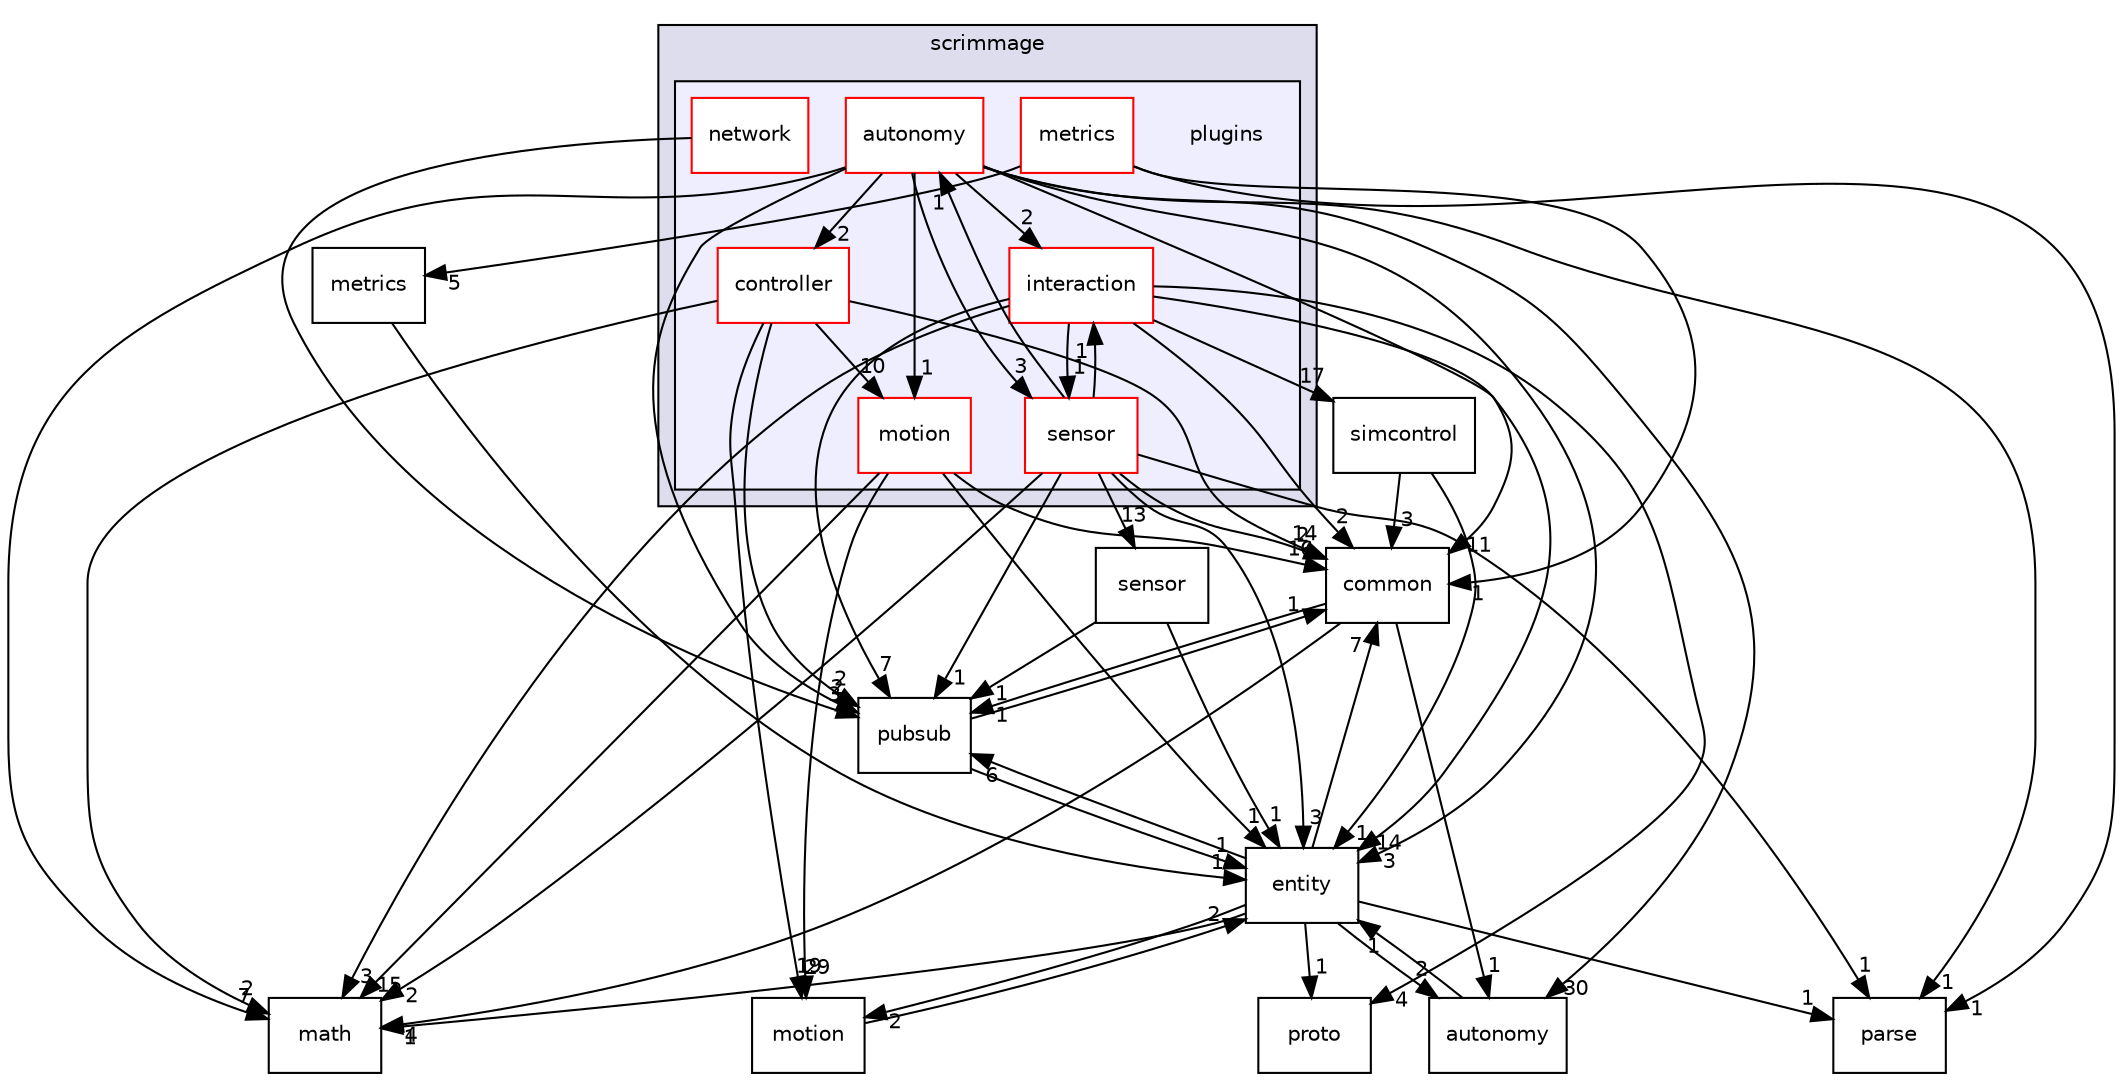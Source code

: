digraph "/root/scrimmage/scrimmage/include/scrimmage/plugins" {
  compound=true
  node [ fontsize="10", fontname="Helvetica"];
  edge [ labelfontsize="10", labelfontname="Helvetica"];
  subgraph clusterdir_ecf48bde53b2430882a9b9ec48e1b42d {
    graph [ bgcolor="#ddddee", pencolor="black", label="scrimmage" fontname="Helvetica", fontsize="10", URL="dir_ecf48bde53b2430882a9b9ec48e1b42d.html"]
  subgraph clusterdir_7370054b6647b017d0eee4f04ea2ba4f {
    graph [ bgcolor="#eeeeff", pencolor="black", label="" URL="dir_7370054b6647b017d0eee4f04ea2ba4f.html"];
    dir_7370054b6647b017d0eee4f04ea2ba4f [shape=plaintext label="plugins"];
    dir_5aacfe0deb1b51de3b8a4437197fbda8 [shape=box label="autonomy" color="red" fillcolor="white" style="filled" URL="dir_5aacfe0deb1b51de3b8a4437197fbda8.html"];
    dir_da9620d34cca5c42773312c818662e06 [shape=box label="controller" color="red" fillcolor="white" style="filled" URL="dir_da9620d34cca5c42773312c818662e06.html"];
    dir_e780a5c579cb35e946684e8694642ace [shape=box label="interaction" color="red" fillcolor="white" style="filled" URL="dir_e780a5c579cb35e946684e8694642ace.html"];
    dir_086d5cad8b1adde5b1fcb87b546f7637 [shape=box label="metrics" color="red" fillcolor="white" style="filled" URL="dir_086d5cad8b1adde5b1fcb87b546f7637.html"];
    dir_accb3fd3c749527533ae278fdffb4d13 [shape=box label="motion" color="red" fillcolor="white" style="filled" URL="dir_accb3fd3c749527533ae278fdffb4d13.html"];
    dir_1a20078b64950de9c24b3acea250b4b6 [shape=box label="network" color="red" fillcolor="white" style="filled" URL="dir_1a20078b64950de9c24b3acea250b4b6.html"];
    dir_000479e1305f0edebbccb6008dd63eeb [shape=box label="sensor" color="red" fillcolor="white" style="filled" URL="dir_000479e1305f0edebbccb6008dd63eeb.html"];
  }
  }
  dir_da3c1142a5a9c223c96a62a7b93eca38 [shape=box label="proto" URL="dir_da3c1142a5a9c223c96a62a7b93eca38.html"];
  dir_edb592701dc45cc21f3d1cc2e72efe9a [shape=box label="common" URL="dir_edb592701dc45cc21f3d1cc2e72efe9a.html"];
  dir_225ac9950e75cf8b57b2a00ffecc8137 [shape=box label="motion" URL="dir_225ac9950e75cf8b57b2a00ffecc8137.html"];
  dir_6a6716f05b1e97ca5a8917dedbdea793 [shape=box label="parse" URL="dir_6a6716f05b1e97ca5a8917dedbdea793.html"];
  dir_8dabc27971b3bc145bbcc2e849e82380 [shape=box label="simcontrol" URL="dir_8dabc27971b3bc145bbcc2e849e82380.html"];
  dir_8f25491911d3a3415d21158b3a48c0c1 [shape=box label="pubsub" URL="dir_8f25491911d3a3415d21158b3a48c0c1.html"];
  dir_4281587931951fcc16b7a6ccc116b5d1 [shape=box label="math" URL="dir_4281587931951fcc16b7a6ccc116b5d1.html"];
  dir_e87096b61398b9a30229e95697b76c91 [shape=box label="sensor" URL="dir_e87096b61398b9a30229e95697b76c91.html"];
  dir_81ac6949c353a3d04cd403a175b36275 [shape=box label="metrics" URL="dir_81ac6949c353a3d04cd403a175b36275.html"];
  dir_5ef164da32927a27aef05eae2283c928 [shape=box label="entity" URL="dir_5ef164da32927a27aef05eae2283c928.html"];
  dir_b3bb4020ef55165afbb203d4dc0e2378 [shape=box label="autonomy" URL="dir_b3bb4020ef55165afbb203d4dc0e2378.html"];
  dir_accb3fd3c749527533ae278fdffb4d13->dir_edb592701dc45cc21f3d1cc2e72efe9a [headlabel="16", labeldistance=1.5 headhref="dir_000107_000007.html"];
  dir_accb3fd3c749527533ae278fdffb4d13->dir_225ac9950e75cf8b57b2a00ffecc8137 [headlabel="29", labeldistance=1.5 headhref="dir_000107_000012.html"];
  dir_accb3fd3c749527533ae278fdffb4d13->dir_4281587931951fcc16b7a6ccc116b5d1 [headlabel="15", labeldistance=1.5 headhref="dir_000107_000010.html"];
  dir_accb3fd3c749527533ae278fdffb4d13->dir_5ef164da32927a27aef05eae2283c928 [headlabel="1", labeldistance=1.5 headhref="dir_000107_000008.html"];
  dir_edb592701dc45cc21f3d1cc2e72efe9a->dir_8f25491911d3a3415d21158b3a48c0c1 [headlabel="1", labeldistance=1.5 headhref="dir_000007_000149.html"];
  dir_edb592701dc45cc21f3d1cc2e72efe9a->dir_4281587931951fcc16b7a6ccc116b5d1 [headlabel="4", labeldistance=1.5 headhref="dir_000007_000010.html"];
  dir_edb592701dc45cc21f3d1cc2e72efe9a->dir_b3bb4020ef55165afbb203d4dc0e2378 [headlabel="1", labeldistance=1.5 headhref="dir_000007_000006.html"];
  dir_e780a5c579cb35e946684e8694642ace->dir_da3c1142a5a9c223c96a62a7b93eca38 [headlabel="4", labeldistance=1.5 headhref="dir_000084_000148.html"];
  dir_e780a5c579cb35e946684e8694642ace->dir_edb592701dc45cc21f3d1cc2e72efe9a [headlabel="2", labeldistance=1.5 headhref="dir_000084_000007.html"];
  dir_e780a5c579cb35e946684e8694642ace->dir_8dabc27971b3bc145bbcc2e849e82380 [headlabel="17", labeldistance=1.5 headhref="dir_000084_000151.html"];
  dir_e780a5c579cb35e946684e8694642ace->dir_8f25491911d3a3415d21158b3a48c0c1 [headlabel="7", labeldistance=1.5 headhref="dir_000084_000149.html"];
  dir_e780a5c579cb35e946684e8694642ace->dir_4281587931951fcc16b7a6ccc116b5d1 [headlabel="3", labeldistance=1.5 headhref="dir_000084_000010.html"];
  dir_e780a5c579cb35e946684e8694642ace->dir_5ef164da32927a27aef05eae2283c928 [headlabel="14", labeldistance=1.5 headhref="dir_000084_000008.html"];
  dir_e780a5c579cb35e946684e8694642ace->dir_000479e1305f0edebbccb6008dd63eeb [headlabel="1", labeldistance=1.5 headhref="dir_000084_000131.html"];
  dir_225ac9950e75cf8b57b2a00ffecc8137->dir_5ef164da32927a27aef05eae2283c928 [headlabel="2", labeldistance=1.5 headhref="dir_000012_000008.html"];
  dir_1a20078b64950de9c24b3acea250b4b6->dir_8f25491911d3a3415d21158b3a48c0c1 [headlabel="3", labeldistance=1.5 headhref="dir_000127_000149.html"];
  dir_8dabc27971b3bc145bbcc2e849e82380->dir_edb592701dc45cc21f3d1cc2e72efe9a [headlabel="3", labeldistance=1.5 headhref="dir_000151_000007.html"];
  dir_8dabc27971b3bc145bbcc2e849e82380->dir_5ef164da32927a27aef05eae2283c928 [headlabel="1", labeldistance=1.5 headhref="dir_000151_000008.html"];
  dir_8f25491911d3a3415d21158b3a48c0c1->dir_edb592701dc45cc21f3d1cc2e72efe9a [headlabel="1", labeldistance=1.5 headhref="dir_000149_000007.html"];
  dir_8f25491911d3a3415d21158b3a48c0c1->dir_5ef164da32927a27aef05eae2283c928 [headlabel="1", labeldistance=1.5 headhref="dir_000149_000008.html"];
  dir_e87096b61398b9a30229e95697b76c91->dir_8f25491911d3a3415d21158b3a48c0c1 [headlabel="1", labeldistance=1.5 headhref="dir_000150_000149.html"];
  dir_e87096b61398b9a30229e95697b76c91->dir_5ef164da32927a27aef05eae2283c928 [headlabel="1", labeldistance=1.5 headhref="dir_000150_000008.html"];
  dir_81ac6949c353a3d04cd403a175b36275->dir_5ef164da32927a27aef05eae2283c928 [headlabel="1", labeldistance=1.5 headhref="dir_000011_000008.html"];
  dir_5ef164da32927a27aef05eae2283c928->dir_da3c1142a5a9c223c96a62a7b93eca38 [headlabel="1", labeldistance=1.5 headhref="dir_000008_000148.html"];
  dir_5ef164da32927a27aef05eae2283c928->dir_edb592701dc45cc21f3d1cc2e72efe9a [headlabel="7", labeldistance=1.5 headhref="dir_000008_000007.html"];
  dir_5ef164da32927a27aef05eae2283c928->dir_225ac9950e75cf8b57b2a00ffecc8137 [headlabel="2", labeldistance=1.5 headhref="dir_000008_000012.html"];
  dir_5ef164da32927a27aef05eae2283c928->dir_6a6716f05b1e97ca5a8917dedbdea793 [headlabel="1", labeldistance=1.5 headhref="dir_000008_000014.html"];
  dir_5ef164da32927a27aef05eae2283c928->dir_8f25491911d3a3415d21158b3a48c0c1 [headlabel="6", labeldistance=1.5 headhref="dir_000008_000149.html"];
  dir_5ef164da32927a27aef05eae2283c928->dir_4281587931951fcc16b7a6ccc116b5d1 [headlabel="1", labeldistance=1.5 headhref="dir_000008_000010.html"];
  dir_5ef164da32927a27aef05eae2283c928->dir_b3bb4020ef55165afbb203d4dc0e2378 [headlabel="2", labeldistance=1.5 headhref="dir_000008_000006.html"];
  dir_000479e1305f0edebbccb6008dd63eeb->dir_edb592701dc45cc21f3d1cc2e72efe9a [headlabel="2", labeldistance=1.5 headhref="dir_000131_000007.html"];
  dir_000479e1305f0edebbccb6008dd63eeb->dir_e780a5c579cb35e946684e8694642ace [headlabel="1", labeldistance=1.5 headhref="dir_000131_000084.html"];
  dir_000479e1305f0edebbccb6008dd63eeb->dir_6a6716f05b1e97ca5a8917dedbdea793 [headlabel="1", labeldistance=1.5 headhref="dir_000131_000014.html"];
  dir_000479e1305f0edebbccb6008dd63eeb->dir_8f25491911d3a3415d21158b3a48c0c1 [headlabel="1", labeldistance=1.5 headhref="dir_000131_000149.html"];
  dir_000479e1305f0edebbccb6008dd63eeb->dir_4281587931951fcc16b7a6ccc116b5d1 [headlabel="2", labeldistance=1.5 headhref="dir_000131_000010.html"];
  dir_000479e1305f0edebbccb6008dd63eeb->dir_e87096b61398b9a30229e95697b76c91 [headlabel="13", labeldistance=1.5 headhref="dir_000131_000150.html"];
  dir_000479e1305f0edebbccb6008dd63eeb->dir_5ef164da32927a27aef05eae2283c928 [headlabel="3", labeldistance=1.5 headhref="dir_000131_000008.html"];
  dir_000479e1305f0edebbccb6008dd63eeb->dir_5aacfe0deb1b51de3b8a4437197fbda8 [headlabel="1", labeldistance=1.5 headhref="dir_000131_000017.html"];
  dir_da9620d34cca5c42773312c818662e06->dir_accb3fd3c749527533ae278fdffb4d13 [headlabel="10", labeldistance=1.5 headhref="dir_000057_000107.html"];
  dir_da9620d34cca5c42773312c818662e06->dir_edb592701dc45cc21f3d1cc2e72efe9a [headlabel="14", labeldistance=1.5 headhref="dir_000057_000007.html"];
  dir_da9620d34cca5c42773312c818662e06->dir_225ac9950e75cf8b57b2a00ffecc8137 [headlabel="19", labeldistance=1.5 headhref="dir_000057_000012.html"];
  dir_da9620d34cca5c42773312c818662e06->dir_8f25491911d3a3415d21158b3a48c0c1 [headlabel="2", labeldistance=1.5 headhref="dir_000057_000149.html"];
  dir_da9620d34cca5c42773312c818662e06->dir_4281587931951fcc16b7a6ccc116b5d1 [headlabel="2", labeldistance=1.5 headhref="dir_000057_000010.html"];
  dir_086d5cad8b1adde5b1fcb87b546f7637->dir_edb592701dc45cc21f3d1cc2e72efe9a [headlabel="1", labeldistance=1.5 headhref="dir_000101_000007.html"];
  dir_086d5cad8b1adde5b1fcb87b546f7637->dir_6a6716f05b1e97ca5a8917dedbdea793 [headlabel="1", labeldistance=1.5 headhref="dir_000101_000014.html"];
  dir_086d5cad8b1adde5b1fcb87b546f7637->dir_81ac6949c353a3d04cd403a175b36275 [headlabel="5", labeldistance=1.5 headhref="dir_000101_000011.html"];
  dir_b3bb4020ef55165afbb203d4dc0e2378->dir_5ef164da32927a27aef05eae2283c928 [headlabel="1", labeldistance=1.5 headhref="dir_000006_000008.html"];
  dir_5aacfe0deb1b51de3b8a4437197fbda8->dir_accb3fd3c749527533ae278fdffb4d13 [headlabel="1", labeldistance=1.5 headhref="dir_000017_000107.html"];
  dir_5aacfe0deb1b51de3b8a4437197fbda8->dir_edb592701dc45cc21f3d1cc2e72efe9a [headlabel="11", labeldistance=1.5 headhref="dir_000017_000007.html"];
  dir_5aacfe0deb1b51de3b8a4437197fbda8->dir_e780a5c579cb35e946684e8694642ace [headlabel="2", labeldistance=1.5 headhref="dir_000017_000084.html"];
  dir_5aacfe0deb1b51de3b8a4437197fbda8->dir_6a6716f05b1e97ca5a8917dedbdea793 [headlabel="1", labeldistance=1.5 headhref="dir_000017_000014.html"];
  dir_5aacfe0deb1b51de3b8a4437197fbda8->dir_8f25491911d3a3415d21158b3a48c0c1 [headlabel="2", labeldistance=1.5 headhref="dir_000017_000149.html"];
  dir_5aacfe0deb1b51de3b8a4437197fbda8->dir_4281587931951fcc16b7a6ccc116b5d1 [headlabel="7", labeldistance=1.5 headhref="dir_000017_000010.html"];
  dir_5aacfe0deb1b51de3b8a4437197fbda8->dir_5ef164da32927a27aef05eae2283c928 [headlabel="3", labeldistance=1.5 headhref="dir_000017_000008.html"];
  dir_5aacfe0deb1b51de3b8a4437197fbda8->dir_000479e1305f0edebbccb6008dd63eeb [headlabel="3", labeldistance=1.5 headhref="dir_000017_000131.html"];
  dir_5aacfe0deb1b51de3b8a4437197fbda8->dir_da9620d34cca5c42773312c818662e06 [headlabel="2", labeldistance=1.5 headhref="dir_000017_000057.html"];
  dir_5aacfe0deb1b51de3b8a4437197fbda8->dir_b3bb4020ef55165afbb203d4dc0e2378 [headlabel="30", labeldistance=1.5 headhref="dir_000017_000006.html"];
}
